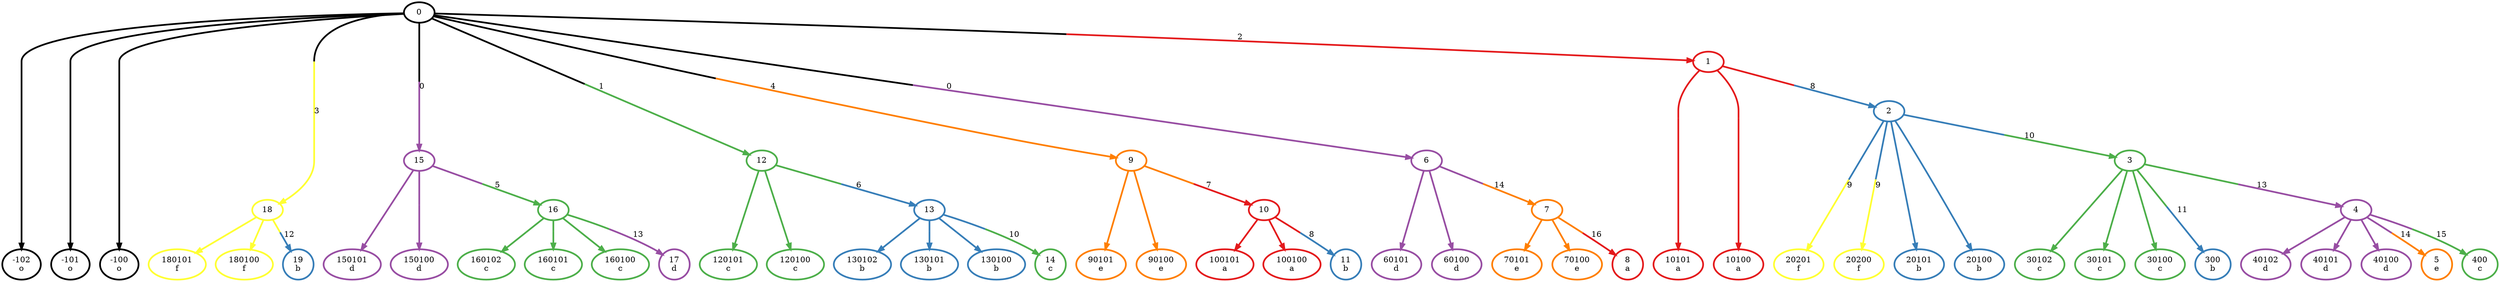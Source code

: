 digraph T {
	{
		rank=same
		0 [penwidth=3,colorscheme=set19,color=3,label="160102\nc"]
		1 [penwidth=3,colorscheme=set19,color=3,label="160101\nc"]
		2 [penwidth=3,colorscheme=set19,color=3,label="160100\nc"]
		3 [penwidth=3,colorscheme=set19,color=4,label="17\nd"]
		4 [penwidth=3,colorscheme=set19,color=2,label="130102\nb"]
		5 [penwidth=3,colorscheme=set19,color=2,label="130101\nb"]
		6 [penwidth=3,colorscheme=set19,color=2,label="130100\nb"]
		7 [penwidth=3,colorscheme=set19,color=3,label="14\nc"]
		8 [penwidth=3,colorscheme=set19,color=1,label="100101\na"]
		9 [penwidth=3,colorscheme=set19,color=1,label="100100\na"]
		10 [penwidth=3,colorscheme=set19,color=2,label="11\nb"]
		11 [penwidth=3,colorscheme=set19,color=5,label="70101\ne"]
		12 [penwidth=3,colorscheme=set19,color=5,label="70100\ne"]
		13 [penwidth=3,colorscheme=set19,color=1,label="8\na"]
		14 [penwidth=3,colorscheme=set19,color=4,label="40102\nd"]
		15 [penwidth=3,colorscheme=set19,color=4,label="40101\nd"]
		16 [penwidth=3,colorscheme=set19,color=4,label="40100\nd"]
		17 [penwidth=3,colorscheme=set19,color=5,label="5\ne"]
		18 [penwidth=3,colorscheme=set19,color=3,label="400\nc"]
		19 [penwidth=3,colorscheme=set19,color=3,label="30102\nc"]
		20 [penwidth=3,colorscheme=set19,color=3,label="30101\nc"]
		21 [penwidth=3,colorscheme=set19,color=3,label="30100\nc"]
		22 [penwidth=3,colorscheme=set19,color=2,label="300\nb"]
		23 [penwidth=3,colorscheme=set19,color=6,label="20201\nf"]
		24 [penwidth=3,colorscheme=set19,color=6,label="20200\nf"]
		25 [penwidth=3,colorscheme=set19,color=2,label="20101\nb"]
		26 [penwidth=3,colorscheme=set19,color=2,label="20100\nb"]
		27 [penwidth=3,colorscheme=set19,color=6,label="180101\nf"]
		28 [penwidth=3,colorscheme=set19,color=6,label="180100\nf"]
		29 [penwidth=3,colorscheme=set19,color=2,label="19\nb"]
		30 [penwidth=3,colorscheme=set19,color=4,label="150101\nd"]
		31 [penwidth=3,colorscheme=set19,color=4,label="150100\nd"]
		32 [penwidth=3,colorscheme=set19,color=3,label="120101\nc"]
		33 [penwidth=3,colorscheme=set19,color=3,label="120100\nc"]
		34 [penwidth=3,colorscheme=set19,color=5,label="90101\ne"]
		35 [penwidth=3,colorscheme=set19,color=5,label="90100\ne"]
		36 [penwidth=3,colorscheme=set19,color=4,label="60101\nd"]
		37 [penwidth=3,colorscheme=set19,color=4,label="60100\nd"]
		38 [penwidth=3,colorscheme=set19,color=1,label="10101\na"]
		39 [penwidth=3,colorscheme=set19,color=1,label="10100\na"]
		40 [penwidth=3,colorscheme=set19,color=11,label="-102\no"]
		41 [penwidth=3,colorscheme=set19,color=11,label="-101\no"]
		42 [penwidth=3,colorscheme=set19,color=11,label="-100\no"]
	}
	43 [penwidth=3,colorscheme=set19,color=3,label="16"]
	44 [penwidth=3,colorscheme=set19,color=2,label="13"]
	45 [penwidth=3,colorscheme=set19,color=1,label="10"]
	46 [penwidth=3,colorscheme=set19,color=5,label="7"]
	47 [penwidth=3,colorscheme=set19,color=4,label="4"]
	48 [penwidth=3,colorscheme=set19,color=3,label="3"]
	49 [penwidth=3,colorscheme=set19,color=2,label="2"]
	50 [penwidth=3,colorscheme=set19,color=6,label="18"]
	51 [penwidth=3,colorscheme=set19,color=4,label="15"]
	52 [penwidth=3,colorscheme=set19,color=3,label="12"]
	53 [penwidth=3,colorscheme=set19,color=5,label="9"]
	54 [penwidth=3,colorscheme=set19,color=4,label="6"]
	55 [penwidth=3,colorscheme=set19,color=1,label="1"]
	56 [penwidth=3,colorscheme=set19,color=11,label="0"]
	43 -> 0 [penwidth=3,colorscheme=set19,color="3;0.5:3"]
	43 -> 1 [penwidth=3,colorscheme=set19,color="3;0.5:3"]
	43 -> 2 [penwidth=3,colorscheme=set19,color="3;0.5:3"]
	43 -> 3 [penwidth=3,colorscheme=set19,color="3;0.5:4",label="13"]
	44 -> 4 [penwidth=3,colorscheme=set19,color="2;0.5:2"]
	44 -> 5 [penwidth=3,colorscheme=set19,color="2;0.5:2"]
	44 -> 6 [penwidth=3,colorscheme=set19,color="2;0.5:2"]
	44 -> 7 [penwidth=3,colorscheme=set19,color="2;0.5:3",label="10"]
	45 -> 8 [penwidth=3,colorscheme=set19,color="1;0.5:1"]
	45 -> 9 [penwidth=3,colorscheme=set19,color="1;0.5:1"]
	45 -> 10 [penwidth=3,colorscheme=set19,color="1;0.5:2",label="8"]
	46 -> 11 [penwidth=3,colorscheme=set19,color="5;0.5:5"]
	46 -> 12 [penwidth=3,colorscheme=set19,color="5;0.5:5"]
	46 -> 13 [penwidth=3,colorscheme=set19,color="5;0.5:1",label="16"]
	47 -> 14 [penwidth=3,colorscheme=set19,color="4;0.5:4"]
	47 -> 15 [penwidth=3,colorscheme=set19,color="4;0.5:4"]
	47 -> 16 [penwidth=3,colorscheme=set19,color="4;0.5:4"]
	47 -> 17 [penwidth=3,colorscheme=set19,color="4;0.5:5",label="14"]
	47 -> 18 [penwidth=3,colorscheme=set19,color="4;0.5:3",label="15"]
	48 -> 19 [penwidth=3,colorscheme=set19,color="3;0.5:3"]
	48 -> 20 [penwidth=3,colorscheme=set19,color="3;0.5:3"]
	48 -> 21 [penwidth=3,colorscheme=set19,color="3;0.5:3"]
	48 -> 47 [penwidth=3,colorscheme=set19,color="3;0.5:4",label="13"]
	48 -> 22 [penwidth=3,colorscheme=set19,color="3;0.5:2",label="11"]
	49 -> 23 [penwidth=3,colorscheme=set19,color="2;0.5:6",label="9"]
	49 -> 24 [penwidth=3,colorscheme=set19,color="2;0.5:6",label="9"]
	49 -> 25 [penwidth=3,colorscheme=set19,color="2;0.5:2"]
	49 -> 26 [penwidth=3,colorscheme=set19,color="2;0.5:2"]
	49 -> 48 [penwidth=3,colorscheme=set19,color="2;0.5:3",label="10"]
	50 -> 27 [penwidth=3,colorscheme=set19,color="6;0.5:6"]
	50 -> 28 [penwidth=3,colorscheme=set19,color="6;0.5:6"]
	50 -> 29 [penwidth=3,colorscheme=set19,color="6;0.5:2",label="12"]
	51 -> 30 [penwidth=3,colorscheme=set19,color="4;0.5:4"]
	51 -> 31 [penwidth=3,colorscheme=set19,color="4;0.5:4"]
	51 -> 43 [penwidth=3,colorscheme=set19,color="4;0.5:3",label="5"]
	52 -> 32 [penwidth=3,colorscheme=set19,color="3;0.5:3"]
	52 -> 33 [penwidth=3,colorscheme=set19,color="3;0.5:3"]
	52 -> 44 [penwidth=3,colorscheme=set19,color="3;0.5:2",label="6"]
	53 -> 34 [penwidth=3,colorscheme=set19,color="5;0.5:5"]
	53 -> 35 [penwidth=3,colorscheme=set19,color="5;0.5:5"]
	53 -> 45 [penwidth=3,colorscheme=set19,color="5;0.5:1",label="7"]
	54 -> 36 [penwidth=3,colorscheme=set19,color="4;0.5:4"]
	54 -> 37 [penwidth=3,colorscheme=set19,color="4;0.5:4"]
	54 -> 46 [penwidth=3,colorscheme=set19,color="4;0.5:5",label="14"]
	55 -> 38 [penwidth=3,colorscheme=set19,color="1;0.5:1"]
	55 -> 39 [penwidth=3,colorscheme=set19,color="1;0.5:1"]
	55 -> 49 [penwidth=3,colorscheme=set19,color="1;0.5:2",label="8"]
	56 -> 40 [penwidth=3,colorscheme=set19,color="11;0.5:11"]
	56 -> 41 [penwidth=3,colorscheme=set19,color="11;0.5:11"]
	56 -> 42 [penwidth=3,colorscheme=set19,color="11;0.5:11"]
	56 -> 50 [penwidth=3,colorscheme=set19,color="11;0.5:6",label="3"]
	56 -> 51 [penwidth=3,colorscheme=set19,color="11;0.5:4",label="0"]
	56 -> 52 [penwidth=3,colorscheme=set19,color="11;0.5:3",label="1"]
	56 -> 53 [penwidth=3,colorscheme=set19,color="11;0.5:5",label="4"]
	56 -> 54 [penwidth=3,colorscheme=set19,color="11;0.5:4",label="0"]
	56 -> 55 [penwidth=3,colorscheme=set19,color="11;0.5:1",label="2"]
}
